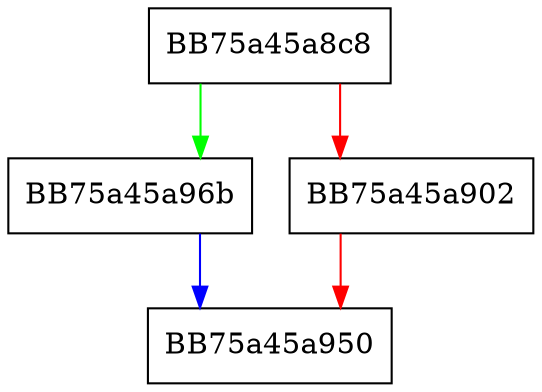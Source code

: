 digraph walEncodeFrame {
  node [shape="box"];
  graph [splines=ortho];
  BB75a45a8c8 -> BB75a45a96b [color="green"];
  BB75a45a8c8 -> BB75a45a902 [color="red"];
  BB75a45a902 -> BB75a45a950 [color="red"];
  BB75a45a96b -> BB75a45a950 [color="blue"];
}